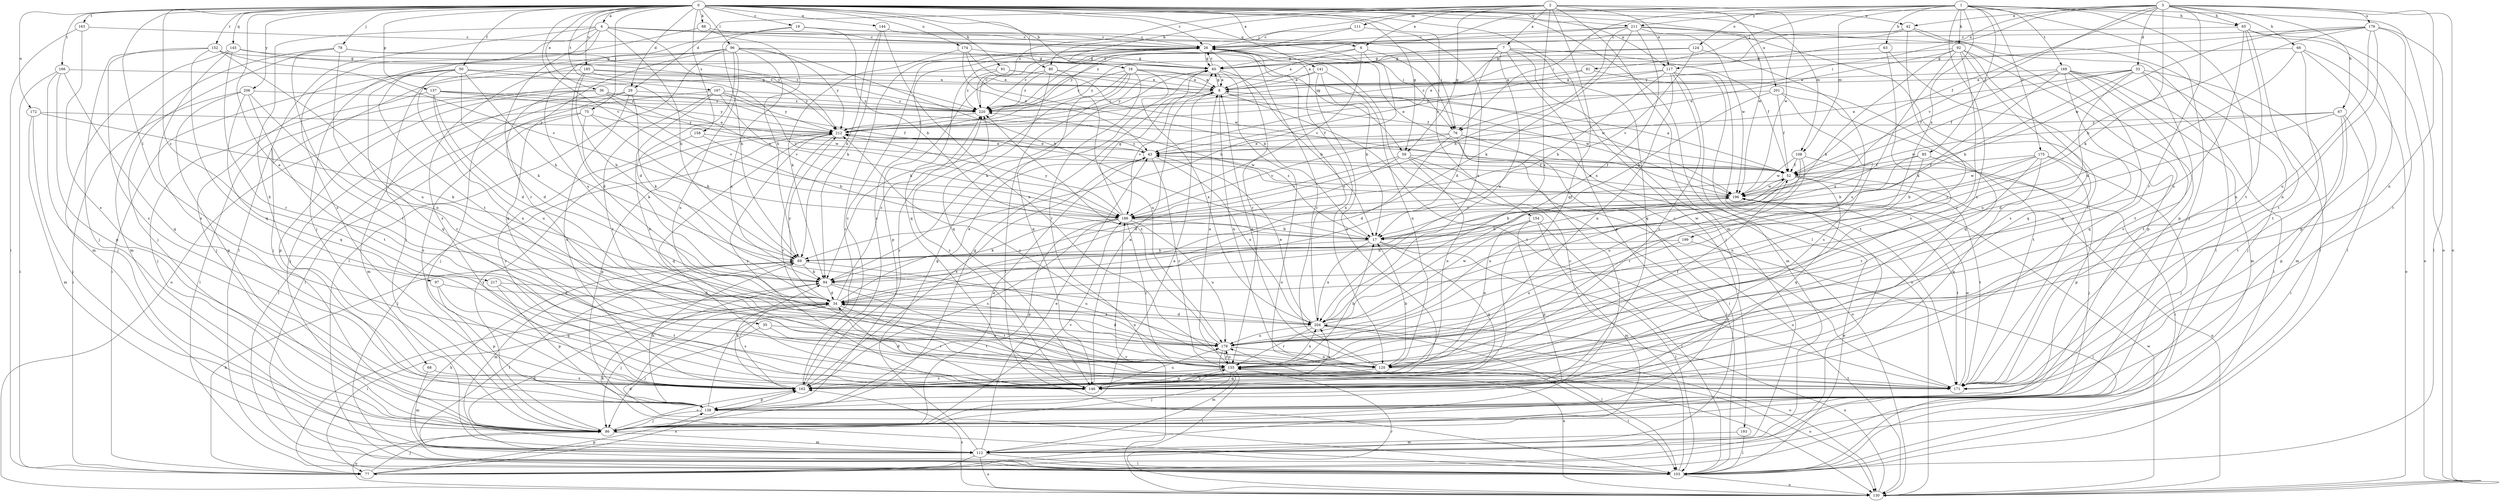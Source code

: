 strict digraph  {
0;
1;
2;
3;
4;
6;
7;
8;
16;
17;
19;
26;
29;
33;
34;
35;
36;
42;
43;
50;
52;
59;
60;
63;
65;
66;
67;
68;
69;
75;
76;
77;
78;
80;
81;
85;
86;
88;
91;
92;
94;
96;
97;
103;
108;
111;
112;
117;
120;
124;
130;
137;
138;
141;
144;
145;
146;
152;
154;
155;
158;
162;
163;
166;
167;
169;
171;
172;
174;
175;
176;
178;
185;
186;
193;
196;
199;
201;
204;
206;
211;
212;
217;
220;
0 -> 4  [label=a];
0 -> 6  [label=a];
0 -> 16  [label=b];
0 -> 19  [label=c];
0 -> 26  [label=c];
0 -> 29  [label=d];
0 -> 35  [label=e];
0 -> 36  [label=e];
0 -> 42  [label=e];
0 -> 50  [label=f];
0 -> 59  [label=g];
0 -> 75  [label=i];
0 -> 78  [label=j];
0 -> 80  [label=j];
0 -> 88  [label=k];
0 -> 91  [label=k];
0 -> 96  [label=l];
0 -> 97  [label=l];
0 -> 103  [label=l];
0 -> 108  [label=m];
0 -> 117  [label=n];
0 -> 137  [label=p];
0 -> 141  [label=q];
0 -> 144  [label=q];
0 -> 145  [label=q];
0 -> 152  [label=r];
0 -> 154  [label=r];
0 -> 158  [label=s];
0 -> 163  [label=t];
0 -> 166  [label=t];
0 -> 167  [label=t];
0 -> 172  [label=u];
0 -> 174  [label=u];
0 -> 185  [label=v];
0 -> 186  [label=v];
0 -> 193  [label=w];
0 -> 196  [label=w];
0 -> 206  [label=y];
0 -> 211  [label=y];
0 -> 217  [label=z];
1 -> 63  [label=h];
1 -> 65  [label=h];
1 -> 76  [label=i];
1 -> 80  [label=j];
1 -> 81  [label=j];
1 -> 85  [label=j];
1 -> 86  [label=j];
1 -> 92  [label=k];
1 -> 108  [label=m];
1 -> 124  [label=o];
1 -> 130  [label=o];
1 -> 162  [label=s];
1 -> 169  [label=t];
1 -> 171  [label=t];
1 -> 175  [label=u];
1 -> 199  [label=x];
1 -> 220  [label=z];
2 -> 6  [label=a];
2 -> 7  [label=a];
2 -> 16  [label=b];
2 -> 29  [label=d];
2 -> 59  [label=g];
2 -> 111  [label=m];
2 -> 112  [label=m];
2 -> 117  [label=n];
2 -> 146  [label=q];
2 -> 196  [label=w];
2 -> 201  [label=x];
2 -> 204  [label=x];
2 -> 220  [label=z];
3 -> 33  [label=d];
3 -> 42  [label=e];
3 -> 52  [label=f];
3 -> 65  [label=h];
3 -> 66  [label=h];
3 -> 67  [label=h];
3 -> 76  [label=i];
3 -> 94  [label=k];
3 -> 117  [label=n];
3 -> 120  [label=n];
3 -> 130  [label=o];
3 -> 155  [label=r];
3 -> 176  [label=u];
3 -> 186  [label=v];
3 -> 211  [label=y];
4 -> 26  [label=c];
4 -> 59  [label=g];
4 -> 68  [label=h];
4 -> 69  [label=h];
4 -> 76  [label=i];
4 -> 103  [label=l];
4 -> 155  [label=r];
4 -> 162  [label=s];
4 -> 171  [label=t];
4 -> 212  [label=y];
6 -> 8  [label=a];
6 -> 60  [label=g];
6 -> 69  [label=h];
6 -> 76  [label=i];
6 -> 186  [label=v];
7 -> 8  [label=a];
7 -> 34  [label=d];
7 -> 52  [label=f];
7 -> 60  [label=g];
7 -> 86  [label=j];
7 -> 138  [label=p];
7 -> 146  [label=q];
7 -> 204  [label=x];
7 -> 212  [label=y];
8 -> 60  [label=g];
8 -> 120  [label=n];
8 -> 171  [label=t];
8 -> 186  [label=v];
8 -> 196  [label=w];
8 -> 220  [label=z];
16 -> 8  [label=a];
16 -> 94  [label=k];
16 -> 103  [label=l];
16 -> 146  [label=q];
16 -> 155  [label=r];
16 -> 196  [label=w];
16 -> 204  [label=x];
16 -> 220  [label=z];
17 -> 69  [label=h];
17 -> 103  [label=l];
17 -> 146  [label=q];
17 -> 204  [label=x];
17 -> 220  [label=z];
19 -> 17  [label=b];
19 -> 26  [label=c];
19 -> 69  [label=h];
19 -> 76  [label=i];
19 -> 178  [label=u];
26 -> 60  [label=g];
26 -> 120  [label=n];
26 -> 146  [label=q];
26 -> 155  [label=r];
26 -> 162  [label=s];
26 -> 220  [label=z];
29 -> 86  [label=j];
29 -> 94  [label=k];
29 -> 103  [label=l];
29 -> 112  [label=m];
29 -> 162  [label=s];
29 -> 220  [label=z];
33 -> 8  [label=a];
33 -> 17  [label=b];
33 -> 43  [label=e];
33 -> 52  [label=f];
33 -> 86  [label=j];
33 -> 112  [label=m];
33 -> 162  [label=s];
33 -> 178  [label=u];
34 -> 43  [label=e];
34 -> 77  [label=i];
34 -> 86  [label=j];
34 -> 162  [label=s];
34 -> 171  [label=t];
34 -> 204  [label=x];
34 -> 212  [label=y];
34 -> 220  [label=z];
35 -> 86  [label=j];
35 -> 155  [label=r];
35 -> 178  [label=u];
36 -> 34  [label=d];
36 -> 52  [label=f];
36 -> 103  [label=l];
36 -> 138  [label=p];
36 -> 186  [label=v];
36 -> 196  [label=w];
36 -> 220  [label=z];
42 -> 26  [label=c];
42 -> 43  [label=e];
42 -> 103  [label=l];
42 -> 138  [label=p];
42 -> 155  [label=r];
43 -> 52  [label=f];
43 -> 155  [label=r];
43 -> 162  [label=s];
43 -> 204  [label=x];
43 -> 212  [label=y];
50 -> 8  [label=a];
50 -> 69  [label=h];
50 -> 77  [label=i];
50 -> 86  [label=j];
50 -> 94  [label=k];
50 -> 120  [label=n];
50 -> 146  [label=q];
50 -> 186  [label=v];
52 -> 8  [label=a];
52 -> 69  [label=h];
52 -> 130  [label=o];
52 -> 146  [label=q];
52 -> 171  [label=t];
52 -> 178  [label=u];
52 -> 196  [label=w];
59 -> 34  [label=d];
59 -> 52  [label=f];
59 -> 103  [label=l];
59 -> 120  [label=n];
59 -> 130  [label=o];
59 -> 186  [label=v];
60 -> 8  [label=a];
60 -> 17  [label=b];
60 -> 26  [label=c];
60 -> 94  [label=k];
60 -> 130  [label=o];
63 -> 60  [label=g];
63 -> 138  [label=p];
63 -> 162  [label=s];
65 -> 26  [label=c];
65 -> 103  [label=l];
65 -> 120  [label=n];
65 -> 130  [label=o];
65 -> 171  [label=t];
65 -> 178  [label=u];
66 -> 34  [label=d];
66 -> 60  [label=g];
66 -> 130  [label=o];
66 -> 138  [label=p];
66 -> 171  [label=t];
67 -> 34  [label=d];
67 -> 77  [label=i];
67 -> 138  [label=p];
67 -> 171  [label=t];
67 -> 196  [label=w];
67 -> 212  [label=y];
68 -> 112  [label=m];
68 -> 162  [label=s];
69 -> 94  [label=k];
69 -> 103  [label=l];
69 -> 112  [label=m];
69 -> 178  [label=u];
75 -> 69  [label=h];
75 -> 94  [label=k];
75 -> 103  [label=l];
75 -> 162  [label=s];
75 -> 212  [label=y];
76 -> 34  [label=d];
76 -> 43  [label=e];
76 -> 77  [label=i];
76 -> 86  [label=j];
76 -> 130  [label=o];
76 -> 186  [label=v];
77 -> 69  [label=h];
77 -> 86  [label=j];
77 -> 138  [label=p];
77 -> 162  [label=s];
77 -> 196  [label=w];
78 -> 60  [label=g];
78 -> 86  [label=j];
78 -> 112  [label=m];
78 -> 120  [label=n];
78 -> 171  [label=t];
78 -> 220  [label=z];
80 -> 8  [label=a];
80 -> 138  [label=p];
80 -> 146  [label=q];
80 -> 178  [label=u];
80 -> 220  [label=z];
81 -> 8  [label=a];
81 -> 43  [label=e];
81 -> 146  [label=q];
85 -> 17  [label=b];
85 -> 52  [label=f];
85 -> 86  [label=j];
85 -> 178  [label=u];
86 -> 8  [label=a];
86 -> 43  [label=e];
86 -> 60  [label=g];
86 -> 112  [label=m];
86 -> 130  [label=o];
86 -> 162  [label=s];
86 -> 186  [label=v];
86 -> 212  [label=y];
88 -> 26  [label=c];
88 -> 69  [label=h];
88 -> 86  [label=j];
91 -> 8  [label=a];
91 -> 52  [label=f];
91 -> 130  [label=o];
91 -> 220  [label=z];
92 -> 43  [label=e];
92 -> 60  [label=g];
92 -> 69  [label=h];
92 -> 146  [label=q];
92 -> 155  [label=r];
92 -> 162  [label=s];
92 -> 171  [label=t];
92 -> 204  [label=x];
94 -> 34  [label=d];
94 -> 77  [label=i];
94 -> 120  [label=n];
94 -> 171  [label=t];
96 -> 17  [label=b];
96 -> 34  [label=d];
96 -> 60  [label=g];
96 -> 86  [label=j];
96 -> 103  [label=l];
96 -> 120  [label=n];
96 -> 146  [label=q];
96 -> 162  [label=s];
96 -> 204  [label=x];
96 -> 212  [label=y];
97 -> 34  [label=d];
97 -> 138  [label=p];
97 -> 146  [label=q];
103 -> 26  [label=c];
103 -> 34  [label=d];
103 -> 69  [label=h];
103 -> 94  [label=k];
103 -> 130  [label=o];
108 -> 52  [label=f];
108 -> 77  [label=i];
108 -> 155  [label=r];
108 -> 178  [label=u];
108 -> 196  [label=w];
111 -> 26  [label=c];
111 -> 204  [label=x];
111 -> 212  [label=y];
112 -> 34  [label=d];
112 -> 43  [label=e];
112 -> 60  [label=g];
112 -> 77  [label=i];
112 -> 103  [label=l];
112 -> 130  [label=o];
117 -> 8  [label=a];
117 -> 17  [label=b];
117 -> 112  [label=m];
117 -> 120  [label=n];
117 -> 130  [label=o];
117 -> 162  [label=s];
117 -> 171  [label=t];
117 -> 220  [label=z];
120 -> 8  [label=a];
120 -> 17  [label=b];
120 -> 26  [label=c];
120 -> 52  [label=f];
120 -> 130  [label=o];
120 -> 146  [label=q];
120 -> 212  [label=y];
124 -> 60  [label=g];
124 -> 178  [label=u];
124 -> 186  [label=v];
124 -> 212  [label=y];
130 -> 155  [label=r];
130 -> 162  [label=s];
130 -> 178  [label=u];
130 -> 186  [label=v];
130 -> 196  [label=w];
130 -> 204  [label=x];
137 -> 34  [label=d];
137 -> 43  [label=e];
137 -> 86  [label=j];
137 -> 178  [label=u];
137 -> 212  [label=y];
137 -> 220  [label=z];
138 -> 26  [label=c];
138 -> 69  [label=h];
138 -> 86  [label=j];
141 -> 8  [label=a];
141 -> 17  [label=b];
141 -> 120  [label=n];
141 -> 162  [label=s];
141 -> 212  [label=y];
144 -> 26  [label=c];
144 -> 69  [label=h];
144 -> 94  [label=k];
144 -> 120  [label=n];
145 -> 60  [label=g];
145 -> 112  [label=m];
145 -> 155  [label=r];
145 -> 162  [label=s];
145 -> 220  [label=z];
146 -> 8  [label=a];
146 -> 34  [label=d];
146 -> 155  [label=r];
146 -> 178  [label=u];
146 -> 212  [label=y];
146 -> 220  [label=z];
152 -> 60  [label=g];
152 -> 86  [label=j];
152 -> 146  [label=q];
152 -> 162  [label=s];
152 -> 178  [label=u];
152 -> 186  [label=v];
154 -> 17  [label=b];
154 -> 103  [label=l];
154 -> 112  [label=m];
154 -> 120  [label=n];
154 -> 138  [label=p];
155 -> 8  [label=a];
155 -> 17  [label=b];
155 -> 77  [label=i];
155 -> 86  [label=j];
155 -> 103  [label=l];
155 -> 146  [label=q];
155 -> 162  [label=s];
155 -> 171  [label=t];
155 -> 178  [label=u];
155 -> 204  [label=x];
158 -> 17  [label=b];
158 -> 43  [label=e];
158 -> 162  [label=s];
162 -> 26  [label=c];
162 -> 94  [label=k];
162 -> 138  [label=p];
162 -> 204  [label=x];
162 -> 220  [label=z];
163 -> 26  [label=c];
163 -> 77  [label=i];
163 -> 162  [label=s];
166 -> 8  [label=a];
166 -> 77  [label=i];
166 -> 86  [label=j];
166 -> 138  [label=p];
166 -> 146  [label=q];
167 -> 52  [label=f];
167 -> 86  [label=j];
167 -> 120  [label=n];
167 -> 155  [label=r];
167 -> 186  [label=v];
167 -> 212  [label=y];
167 -> 220  [label=z];
169 -> 8  [label=a];
169 -> 52  [label=f];
169 -> 94  [label=k];
169 -> 103  [label=l];
169 -> 112  [label=m];
169 -> 120  [label=n];
169 -> 146  [label=q];
169 -> 171  [label=t];
171 -> 26  [label=c];
171 -> 196  [label=w];
172 -> 86  [label=j];
172 -> 94  [label=k];
172 -> 112  [label=m];
172 -> 212  [label=y];
174 -> 17  [label=b];
174 -> 43  [label=e];
174 -> 60  [label=g];
174 -> 94  [label=k];
174 -> 196  [label=w];
175 -> 17  [label=b];
175 -> 52  [label=f];
175 -> 86  [label=j];
175 -> 138  [label=p];
175 -> 146  [label=q];
175 -> 155  [label=r];
175 -> 196  [label=w];
176 -> 17  [label=b];
176 -> 26  [label=c];
176 -> 103  [label=l];
176 -> 120  [label=n];
176 -> 171  [label=t];
176 -> 178  [label=u];
176 -> 196  [label=w];
176 -> 212  [label=y];
178 -> 34  [label=d];
178 -> 112  [label=m];
178 -> 120  [label=n];
178 -> 155  [label=r];
178 -> 220  [label=z];
185 -> 8  [label=a];
185 -> 34  [label=d];
185 -> 69  [label=h];
185 -> 86  [label=j];
185 -> 186  [label=v];
185 -> 212  [label=y];
186 -> 17  [label=b];
186 -> 52  [label=f];
186 -> 60  [label=g];
186 -> 94  [label=k];
186 -> 138  [label=p];
186 -> 155  [label=r];
186 -> 162  [label=s];
186 -> 178  [label=u];
186 -> 212  [label=y];
193 -> 103  [label=l];
193 -> 112  [label=m];
196 -> 43  [label=e];
196 -> 171  [label=t];
196 -> 186  [label=v];
199 -> 69  [label=h];
199 -> 103  [label=l];
199 -> 178  [label=u];
201 -> 17  [label=b];
201 -> 52  [label=f];
201 -> 162  [label=s];
201 -> 171  [label=t];
201 -> 220  [label=z];
204 -> 26  [label=c];
204 -> 34  [label=d];
204 -> 43  [label=e];
204 -> 103  [label=l];
204 -> 130  [label=o];
204 -> 155  [label=r];
204 -> 178  [label=u];
204 -> 196  [label=w];
206 -> 77  [label=i];
206 -> 138  [label=p];
206 -> 146  [label=q];
206 -> 155  [label=r];
206 -> 171  [label=t];
206 -> 220  [label=z];
211 -> 26  [label=c];
211 -> 69  [label=h];
211 -> 94  [label=k];
211 -> 103  [label=l];
211 -> 171  [label=t];
211 -> 196  [label=w];
211 -> 204  [label=x];
211 -> 220  [label=z];
212 -> 43  [label=e];
212 -> 103  [label=l];
212 -> 138  [label=p];
212 -> 146  [label=q];
212 -> 155  [label=r];
212 -> 196  [label=w];
217 -> 34  [label=d];
217 -> 138  [label=p];
217 -> 171  [label=t];
220 -> 26  [label=c];
220 -> 212  [label=y];
}
